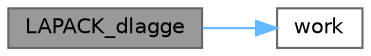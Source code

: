 digraph "LAPACK_dlagge"
{
 // LATEX_PDF_SIZE
  bgcolor="transparent";
  edge [fontname=Helvetica,fontsize=10,labelfontname=Helvetica,labelfontsize=10];
  node [fontname=Helvetica,fontsize=10,shape=box,height=0.2,width=0.4];
  rankdir="LR";
  Node1 [id="Node000001",label="LAPACK_dlagge",height=0.2,width=0.4,color="gray40", fillcolor="grey60", style="filled", fontcolor="black",tooltip=" "];
  Node1 -> Node2 [id="edge2_Node000001_Node000002",color="steelblue1",style="solid",tooltip=" "];
  Node2 [id="Node000002",label="work",height=0.2,width=0.4,color="grey40", fillcolor="white", style="filled",URL="$graph__pipeline_2levelgraph_8hpp.html#aa24fdf691a71c708fccdc6e29a805b42",tooltip=" "];
}
